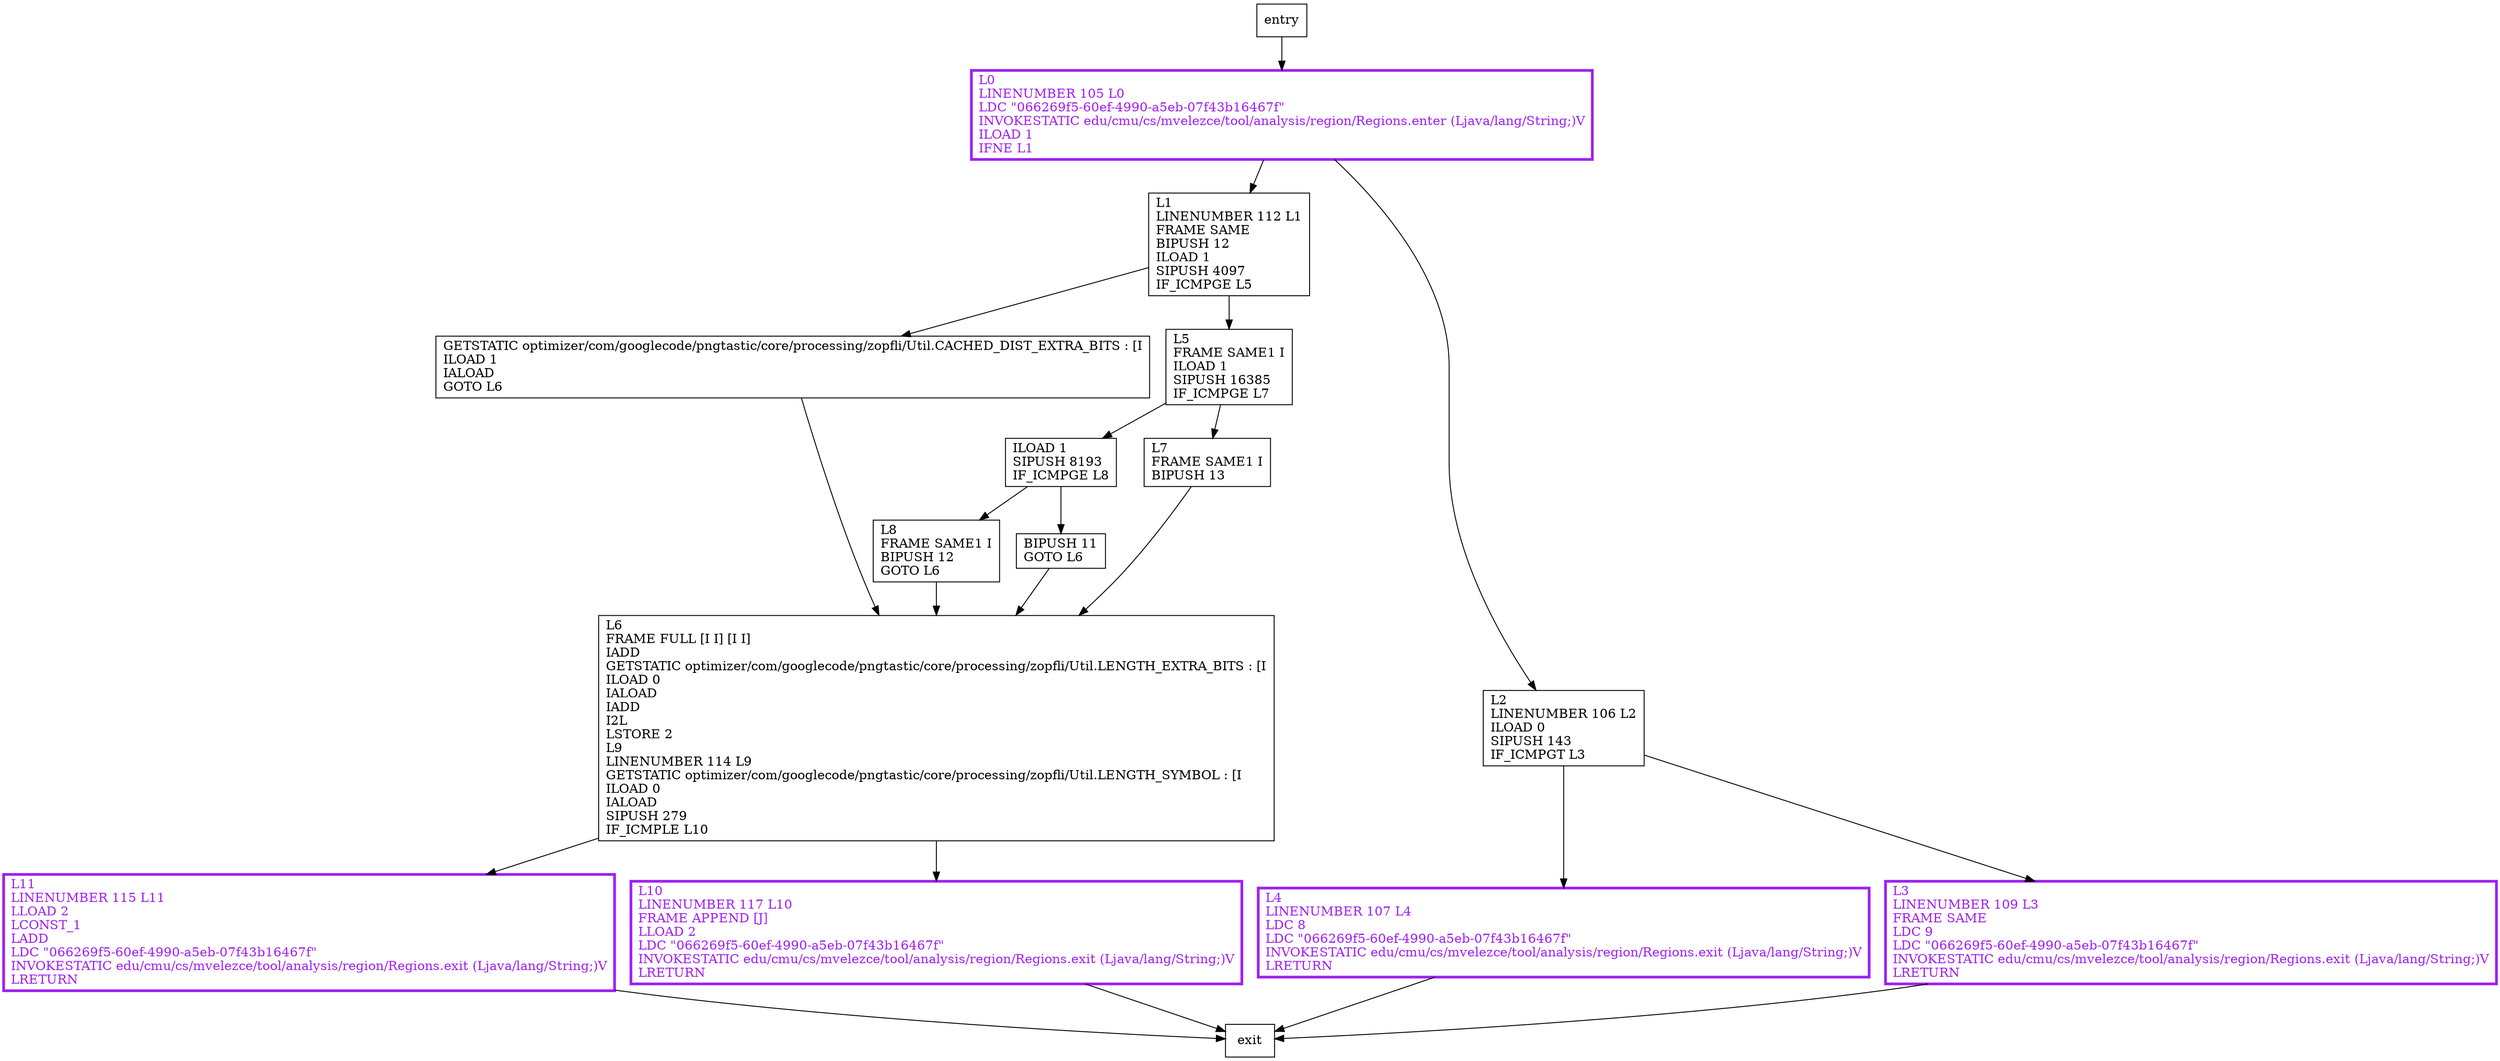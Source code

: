 digraph fixedCost {
node [shape=record];
1771084820 [label="L4\lLINENUMBER 107 L4\lLDC 8\lLDC \"066269f5-60ef-4990-a5eb-07f43b16467f\"\lINVOKESTATIC edu/cmu/cs/mvelezce/tool/analysis/region/Regions.exit (Ljava/lang/String;)V\lLRETURN\l"];
843410864 [label="L6\lFRAME FULL [I I] [I I]\lIADD\lGETSTATIC optimizer/com/googlecode/pngtastic/core/processing/zopfli/Util.LENGTH_EXTRA_BITS : [I\lILOAD 0\lIALOAD\lIADD\lI2L\lLSTORE 2\lL9\lLINENUMBER 114 L9\lGETSTATIC optimizer/com/googlecode/pngtastic/core/processing/zopfli/Util.LENGTH_SYMBOL : [I\lILOAD 0\lIALOAD\lSIPUSH 279\lIF_ICMPLE L10\l"];
1310871029 [label="GETSTATIC optimizer/com/googlecode/pngtastic/core/processing/zopfli/Util.CACHED_DIST_EXTRA_BITS : [I\lILOAD 1\lIALOAD\lGOTO L6\l"];
70482685 [label="L8\lFRAME SAME1 I\lBIPUSH 12\lGOTO L6\l"];
1680479914 [label="L1\lLINENUMBER 112 L1\lFRAME SAME\lBIPUSH 12\lILOAD 1\lSIPUSH 4097\lIF_ICMPGE L5\l"];
1487067641 [label="ILOAD 1\lSIPUSH 8193\lIF_ICMPGE L8\l"];
1564170442 [label="L5\lFRAME SAME1 I\lILOAD 1\lSIPUSH 16385\lIF_ICMPGE L7\l"];
1599612880 [label="L7\lFRAME SAME1 I\lBIPUSH 13\l"];
692763171 [label="L3\lLINENUMBER 109 L3\lFRAME SAME\lLDC 9\lLDC \"066269f5-60ef-4990-a5eb-07f43b16467f\"\lINVOKESTATIC edu/cmu/cs/mvelezce/tool/analysis/region/Regions.exit (Ljava/lang/String;)V\lLRETURN\l"];
2014777783 [label="L0\lLINENUMBER 105 L0\lLDC \"066269f5-60ef-4990-a5eb-07f43b16467f\"\lINVOKESTATIC edu/cmu/cs/mvelezce/tool/analysis/region/Regions.enter (Ljava/lang/String;)V\lILOAD 1\lIFNE L1\l"];
1306067302 [label="L11\lLINENUMBER 115 L11\lLLOAD 2\lLCONST_1\lLADD\lLDC \"066269f5-60ef-4990-a5eb-07f43b16467f\"\lINVOKESTATIC edu/cmu/cs/mvelezce/tool/analysis/region/Regions.exit (Ljava/lang/String;)V\lLRETURN\l"];
1680794780 [label="L2\lLINENUMBER 106 L2\lILOAD 0\lSIPUSH 143\lIF_ICMPGT L3\l"];
486715174 [label="BIPUSH 11\lGOTO L6\l"];
66747889 [label="L10\lLINENUMBER 117 L10\lFRAME APPEND [J]\lLLOAD 2\lLDC \"066269f5-60ef-4990-a5eb-07f43b16467f\"\lINVOKESTATIC edu/cmu/cs/mvelezce/tool/analysis/region/Regions.exit (Ljava/lang/String;)V\lLRETURN\l"];
entry;
exit;
1771084820 -> exit;
843410864 -> 1306067302;
843410864 -> 66747889;
1310871029 -> 843410864;
70482685 -> 843410864;
1680479914 -> 1564170442;
1680479914 -> 1310871029;
1487067641 -> 70482685;
1487067641 -> 486715174;
entry -> 2014777783;
1564170442 -> 1599612880;
1564170442 -> 1487067641;
1599612880 -> 843410864;
692763171 -> exit;
2014777783 -> 1680479914;
2014777783 -> 1680794780;
1306067302 -> exit;
1680794780 -> 1771084820;
1680794780 -> 692763171;
486715174 -> 843410864;
66747889 -> exit;
1771084820[fontcolor="purple", penwidth=3, color="purple"];
692763171[fontcolor="purple", penwidth=3, color="purple"];
2014777783[fontcolor="purple", penwidth=3, color="purple"];
1306067302[fontcolor="purple", penwidth=3, color="purple"];
66747889[fontcolor="purple", penwidth=3, color="purple"];
}
